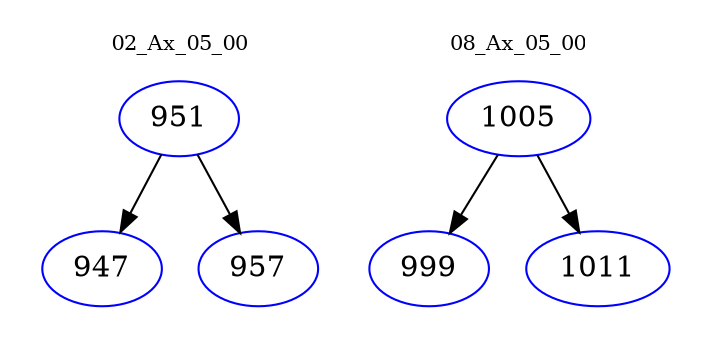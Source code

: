digraph{
subgraph cluster_0 {
color = white
label = "02_Ax_05_00";
fontsize=10;
T0_951 [label="951", color="blue"]
T0_951 -> T0_947 [color="black"]
T0_947 [label="947", color="blue"]
T0_951 -> T0_957 [color="black"]
T0_957 [label="957", color="blue"]
}
subgraph cluster_1 {
color = white
label = "08_Ax_05_00";
fontsize=10;
T1_1005 [label="1005", color="blue"]
T1_1005 -> T1_999 [color="black"]
T1_999 [label="999", color="blue"]
T1_1005 -> T1_1011 [color="black"]
T1_1011 [label="1011", color="blue"]
}
}
